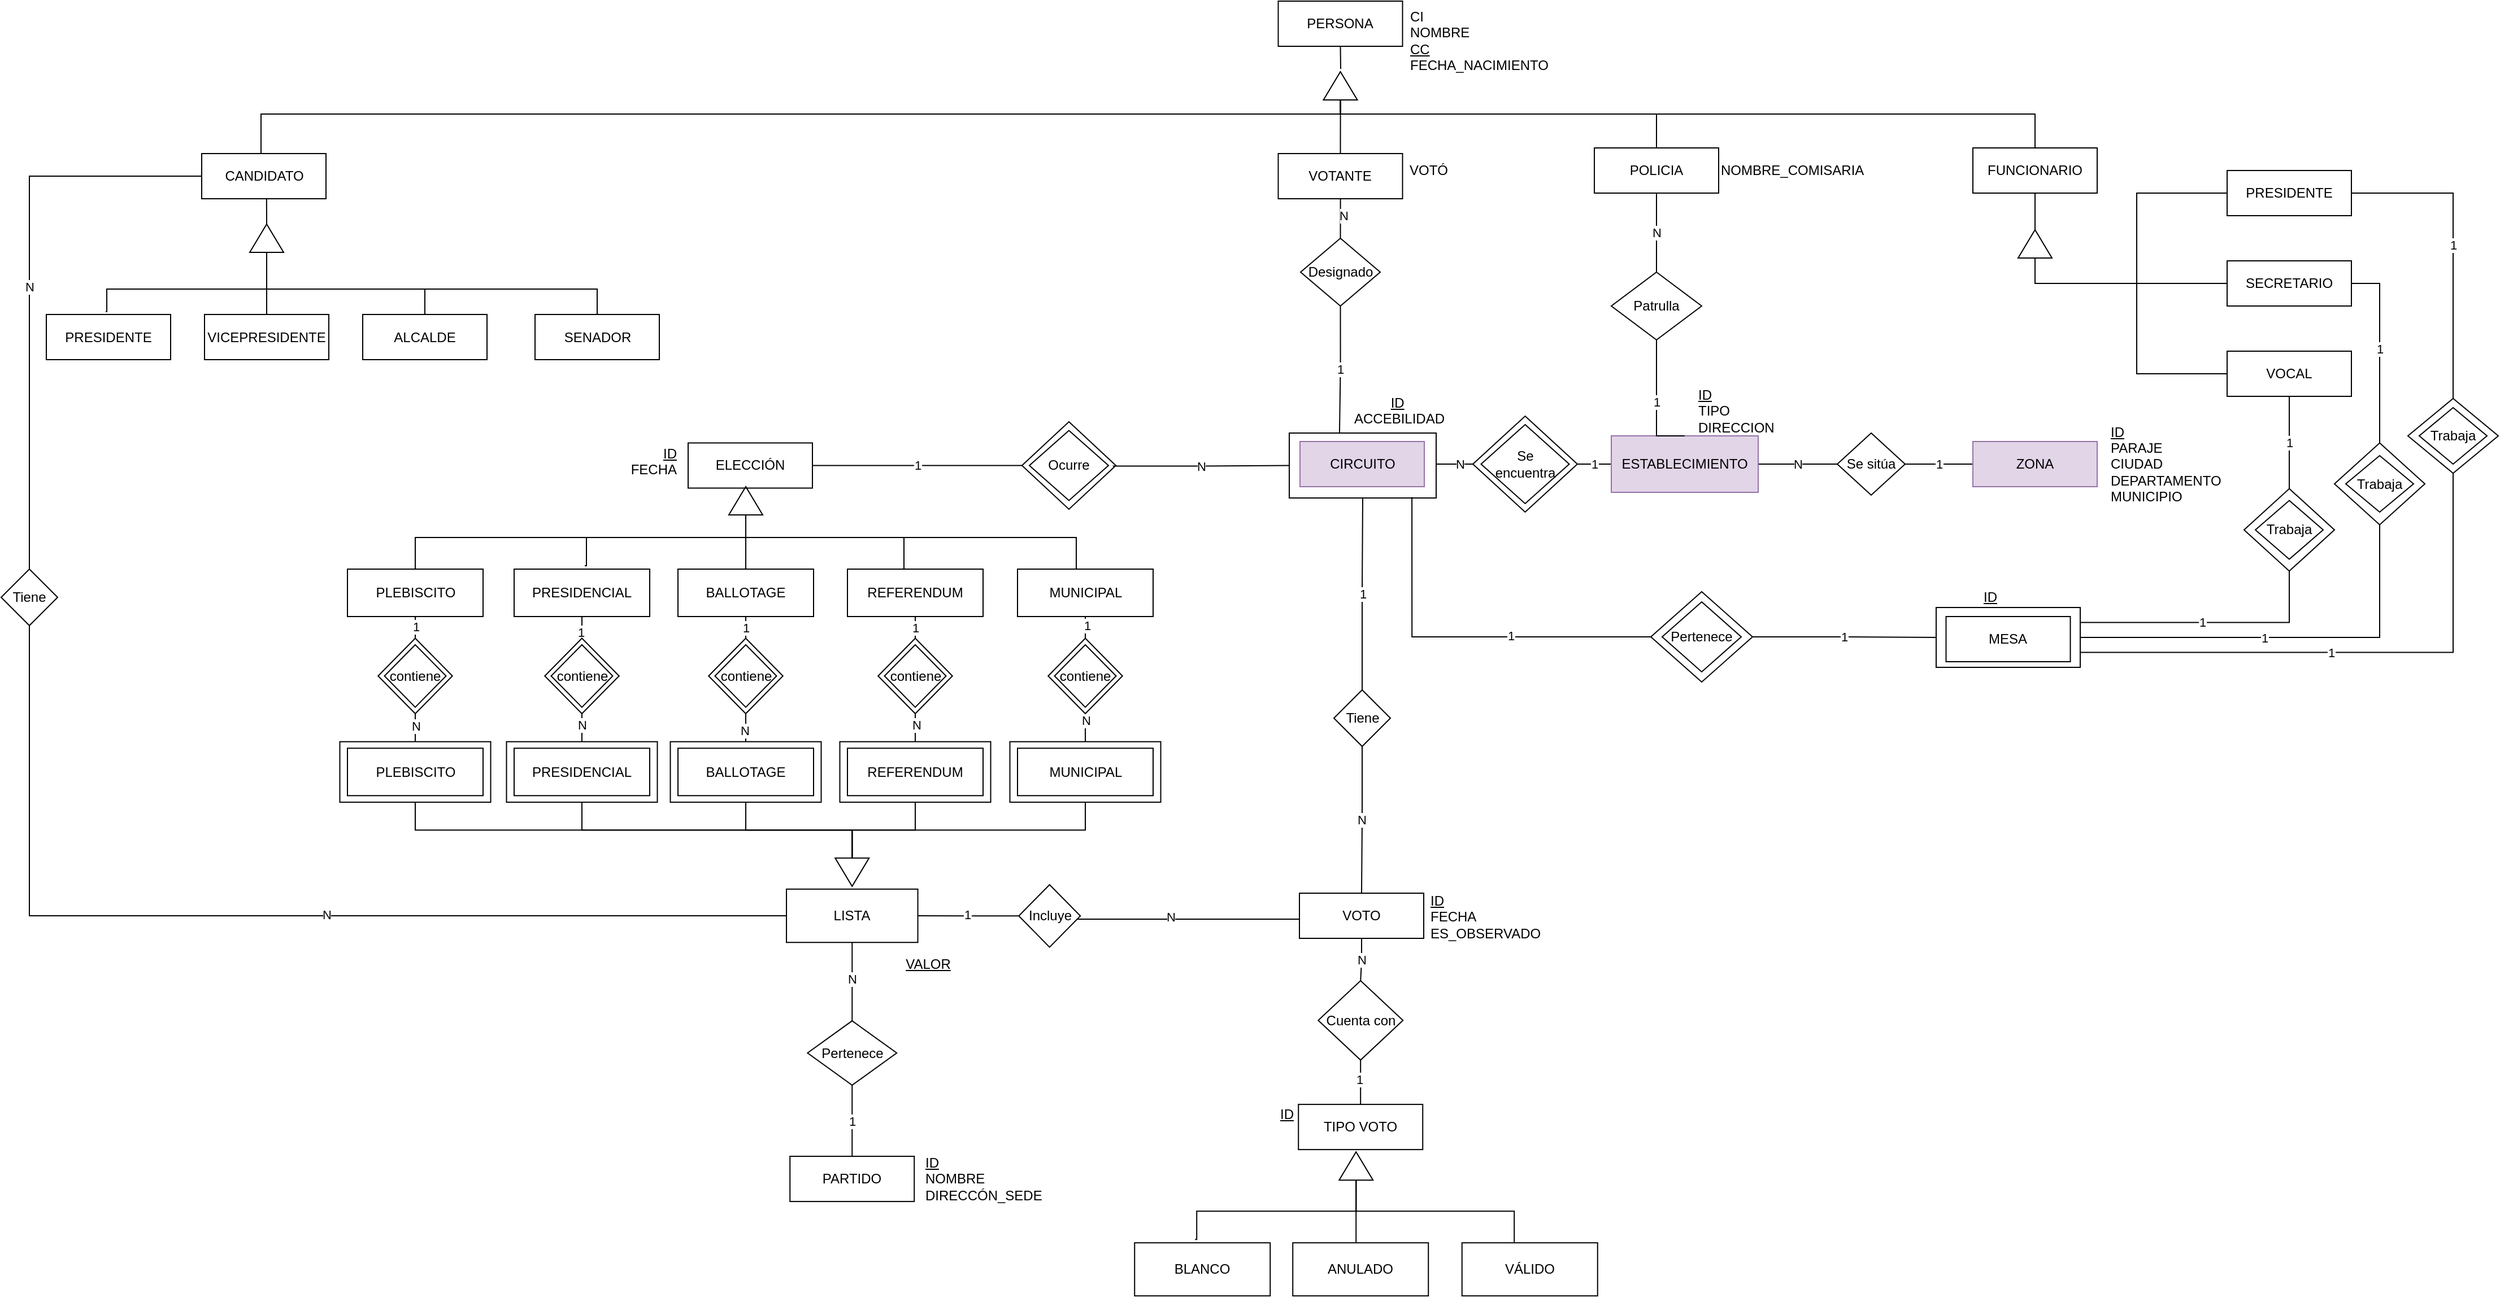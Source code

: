 <mxfile>
    <diagram id="J9E_4Nai2FjoTqts28Ti" name="Page-1">
        <mxGraphModel dx="2850" dy="2107" grid="1" gridSize="10" guides="1" tooltips="1" connect="1" arrows="1" fold="1" page="1" pageScale="1" pageWidth="827" pageHeight="1169" math="0" shadow="0">
            <root>
                <mxCell id="0"/>
                <mxCell id="1" parent="0"/>
                <mxCell id="2" value="" style="rhombus;whiteSpace=wrap;html=1;rounded=0;fillColor=none;" vertex="1" parent="1">
                    <mxGeometry x="1195" y="-418.25" width="80" height="73" as="geometry"/>
                </mxCell>
                <mxCell id="3" value="" style="rounded=0;whiteSpace=wrap;html=1;fillColor=none;" vertex="1" parent="1">
                    <mxGeometry x="922.5" y="-313" width="127.5" height="53" as="geometry"/>
                </mxCell>
                <mxCell id="4" value="" style="rhombus;whiteSpace=wrap;html=1;strokeColor=default;perimeterSpacing=0;gradientColor=none;fillColor=none;" vertex="1" parent="1">
                    <mxGeometry x="670" y="-327" width="90" height="80" as="geometry"/>
                </mxCell>
                <mxCell id="5" value="" style="rounded=0;whiteSpace=wrap;html=1;fillColor=none;" vertex="1" parent="1">
                    <mxGeometry x="350" y="-467.5" width="130" height="57.5" as="geometry"/>
                </mxCell>
                <mxCell id="6" style="edgeStyle=orthogonalEdgeStyle;rounded=0;orthogonalLoop=1;jettySize=auto;html=1;exitX=0.5;exitY=1;exitDx=0;exitDy=0;endArrow=none;startFill=0;" edge="1" parent="1" source="7">
                    <mxGeometry relative="1" as="geometry">
                        <mxPoint x="395.5" y="-790" as="targetPoint"/>
                    </mxGeometry>
                </mxCell>
                <mxCell id="7" value="PERSONA" style="rounded=0;whiteSpace=wrap;html=1;" vertex="1" parent="1">
                    <mxGeometry x="340.25" y="-850" width="110" height="40" as="geometry"/>
                </mxCell>
                <mxCell id="8" value="CANDIDATO" style="rounded=0;whiteSpace=wrap;html=1;" vertex="1" parent="1">
                    <mxGeometry x="-612.5" y="-715" width="110" height="40" as="geometry"/>
                </mxCell>
                <mxCell id="9" style="edgeStyle=orthogonalEdgeStyle;rounded=0;orthogonalLoop=1;jettySize=auto;html=1;exitX=0.5;exitY=1;exitDx=0;exitDy=0;entryX=1;entryY=0.5;entryDx=0;entryDy=0;endArrow=none;startFill=0;" edge="1" parent="1" source="10" target="24">
                    <mxGeometry relative="1" as="geometry"/>
                </mxCell>
                <mxCell id="10" value="FUNCIONARIO" style="rounded=0;whiteSpace=wrap;html=1;" vertex="1" parent="1">
                    <mxGeometry x="955" y="-720" width="110" height="40" as="geometry"/>
                </mxCell>
                <mxCell id="11" style="edgeStyle=orthogonalEdgeStyle;rounded=0;orthogonalLoop=1;jettySize=auto;html=1;entryX=0.5;entryY=0;entryDx=0;entryDy=0;endArrow=none;startFill=0;" edge="1" parent="1" source="13" target="84">
                    <mxGeometry relative="1" as="geometry">
                        <Array as="points"/>
                    </mxGeometry>
                </mxCell>
                <mxCell id="12" value="N" style="edgeLabel;html=1;align=center;verticalAlign=middle;resizable=0;points=[];" vertex="1" connectable="0" parent="11">
                    <mxGeometry x="0.111" y="2" relative="1" as="geometry">
                        <mxPoint as="offset"/>
                    </mxGeometry>
                </mxCell>
                <mxCell id="13" value="VOTANTE" style="rounded=0;whiteSpace=wrap;html=1;" vertex="1" parent="1">
                    <mxGeometry x="340.25" y="-715" width="110" height="40" as="geometry"/>
                </mxCell>
                <mxCell id="14" style="edgeStyle=orthogonalEdgeStyle;rounded=0;orthogonalLoop=1;jettySize=auto;html=1;exitX=0;exitY=0.5;exitDx=0;exitDy=0;endArrow=none;startFill=0;" edge="1" parent="1" source="17" target="8">
                    <mxGeometry relative="1" as="geometry">
                        <Array as="points">
                            <mxPoint x="395" y="-750"/>
                            <mxPoint x="-560" y="-750"/>
                        </Array>
                    </mxGeometry>
                </mxCell>
                <mxCell id="15" style="edgeStyle=orthogonalEdgeStyle;rounded=0;orthogonalLoop=1;jettySize=auto;html=1;exitX=0;exitY=0.5;exitDx=0;exitDy=0;endArrow=none;startFill=0;entryX=0.5;entryY=0;entryDx=0;entryDy=0;" edge="1" parent="1" source="17" target="13">
                    <mxGeometry relative="1" as="geometry">
                        <Array as="points">
                            <mxPoint x="465" y="-750"/>
                            <mxPoint x="405" y="-750"/>
                        </Array>
                    </mxGeometry>
                </mxCell>
                <mxCell id="16" style="edgeStyle=orthogonalEdgeStyle;rounded=0;orthogonalLoop=1;jettySize=auto;html=1;exitX=0;exitY=0.5;exitDx=0;exitDy=0;entryX=0.5;entryY=0;entryDx=0;entryDy=0;endArrow=none;startFill=0;" edge="1" parent="1" source="17" target="10">
                    <mxGeometry relative="1" as="geometry">
                        <Array as="points">
                            <mxPoint x="395" y="-750"/>
                            <mxPoint x="1010" y="-750"/>
                        </Array>
                    </mxGeometry>
                </mxCell>
                <mxCell id="17" value="" style="triangle;whiteSpace=wrap;html=1;rotation=-90;" vertex="1" parent="1">
                    <mxGeometry x="382.75" y="-790" width="25" height="30" as="geometry"/>
                </mxCell>
                <mxCell id="18" value="PRESIDENTE" style="rounded=0;whiteSpace=wrap;html=1;fillColor=none;strokeColor=#000000;" vertex="1" parent="1">
                    <mxGeometry x="1180" y="-700" width="110" height="40" as="geometry"/>
                </mxCell>
                <mxCell id="19" value="SECRETARIO" style="rounded=0;whiteSpace=wrap;html=1;fillColor=none;strokeColor=#000000;" vertex="1" parent="1">
                    <mxGeometry x="1180" y="-620" width="110" height="40" as="geometry"/>
                </mxCell>
                <mxCell id="20" value="VOCAL" style="rounded=0;whiteSpace=wrap;html=1;fillColor=none;strokeColor=#000000;" vertex="1" parent="1">
                    <mxGeometry x="1180" y="-540" width="110" height="40" as="geometry"/>
                </mxCell>
                <mxCell id="21" style="edgeStyle=orthogonalEdgeStyle;rounded=0;orthogonalLoop=1;jettySize=auto;html=1;exitX=0;exitY=0.5;exitDx=0;exitDy=0;endArrow=none;startFill=0;fillColor=#dae8fc;strokeColor=#000000;entryX=0;entryY=0.5;entryDx=0;entryDy=0;" edge="1" parent="1" source="24" target="19">
                    <mxGeometry relative="1" as="geometry"/>
                </mxCell>
                <mxCell id="22" style="edgeStyle=orthogonalEdgeStyle;rounded=0;orthogonalLoop=1;jettySize=auto;html=1;exitX=0;exitY=0.5;exitDx=0;exitDy=0;entryX=0;entryY=0.5;entryDx=0;entryDy=0;endArrow=none;startFill=0;fillColor=#dae8fc;strokeColor=#000000;" edge="1" parent="1" source="24" target="20">
                    <mxGeometry relative="1" as="geometry">
                        <Array as="points">
                            <mxPoint x="1010" y="-600"/>
                            <mxPoint x="1100" y="-600"/>
                            <mxPoint x="1100" y="-520"/>
                        </Array>
                    </mxGeometry>
                </mxCell>
                <mxCell id="23" style="edgeStyle=orthogonalEdgeStyle;rounded=0;orthogonalLoop=1;jettySize=auto;html=1;exitX=0;exitY=0.5;exitDx=0;exitDy=0;entryX=0;entryY=0.5;entryDx=0;entryDy=0;endArrow=none;startFill=0;fillColor=#dae8fc;strokeColor=#000000;" edge="1" parent="1" source="24" target="18">
                    <mxGeometry relative="1" as="geometry">
                        <Array as="points">
                            <mxPoint x="1010" y="-600"/>
                            <mxPoint x="1100" y="-600"/>
                            <mxPoint x="1100" y="-680"/>
                        </Array>
                    </mxGeometry>
                </mxCell>
                <mxCell id="24" value="" style="triangle;whiteSpace=wrap;html=1;rotation=-90;fillColor=none;strokeColor=#000000;" vertex="1" parent="1">
                    <mxGeometry x="997.5" y="-650" width="25" height="30" as="geometry"/>
                </mxCell>
                <mxCell id="25" value="CIRCUITO" style="rounded=0;whiteSpace=wrap;html=1;perimeterSpacing=0;fillStyle=auto;strokeColor=#9673a6;fillColor=#e1d5e7;" vertex="1" parent="1">
                    <mxGeometry x="359.5" y="-460" width="110" height="40" as="geometry"/>
                </mxCell>
                <mxCell id="26" style="edgeStyle=orthogonalEdgeStyle;rounded=0;orthogonalLoop=1;jettySize=auto;html=1;exitX=1;exitY=0.25;exitDx=0;exitDy=0;endArrow=none;startFill=0;entryX=0.5;entryY=1;entryDx=0;entryDy=0;" edge="1" parent="1" source="3" target="2">
                    <mxGeometry relative="1" as="geometry">
                        <mxPoint x="1235" y="-340" as="targetPoint"/>
                    </mxGeometry>
                </mxCell>
                <mxCell id="27" value="1" style="edgeLabel;html=1;align=center;verticalAlign=middle;resizable=0;points=[];" connectable="0" vertex="1" parent="26">
                    <mxGeometry x="-0.069" y="1" relative="1" as="geometry">
                        <mxPoint as="offset"/>
                    </mxGeometry>
                </mxCell>
                <mxCell id="28" value="MESA" style="rounded=0;whiteSpace=wrap;html=1;" vertex="1" parent="1">
                    <mxGeometry x="931.25" y="-305" width="110" height="40" as="geometry"/>
                </mxCell>
                <mxCell id="29" value="1" style="edgeStyle=orthogonalEdgeStyle;rounded=0;orthogonalLoop=1;jettySize=auto;html=1;endArrow=none;startFill=0;entryX=0;entryY=0.5;entryDx=0;entryDy=0;exitX=1;exitY=0.5;exitDx=0;exitDy=0;" edge="1" parent="1" source="4" target="3">
                    <mxGeometry x="0.003" relative="1" as="geometry">
                        <mxPoint as="offset"/>
                        <mxPoint x="780" y="-290" as="sourcePoint"/>
                        <mxPoint x="920" y="-287" as="targetPoint"/>
                    </mxGeometry>
                </mxCell>
                <mxCell id="30" value="" style="edgeStyle=orthogonalEdgeStyle;rounded=0;orthogonalLoop=1;jettySize=auto;html=1;endArrow=none;startFill=0;entryX=0.835;entryY=0.986;entryDx=0;entryDy=0;entryPerimeter=0;exitX=0;exitY=0.5;exitDx=0;exitDy=0;" edge="1" parent="1" source="4" target="5">
                    <mxGeometry relative="1" as="geometry">
                        <mxPoint x="431" y="-370" as="targetPoint"/>
                        <mxPoint x="650" y="-290" as="sourcePoint"/>
                    </mxGeometry>
                </mxCell>
                <mxCell id="31" value="1" style="edgeLabel;html=1;align=center;verticalAlign=middle;resizable=0;points=[];" connectable="0" vertex="1" parent="30">
                    <mxGeometry x="-0.256" y="-1" relative="1" as="geometry">
                        <mxPoint as="offset"/>
                    </mxGeometry>
                </mxCell>
                <mxCell id="32" value="Pertenece" style="rhombus;whiteSpace=wrap;html=1;strokeColor=default;perimeterSpacing=0;gradientColor=none;fillColor=default;" vertex="1" parent="1">
                    <mxGeometry x="680" y="-318" width="70" height="62" as="geometry"/>
                </mxCell>
                <mxCell id="33" value="N" style="edgeStyle=orthogonalEdgeStyle;rounded=0;orthogonalLoop=1;jettySize=auto;html=1;entryX=0.5;entryY=0;entryDx=0;entryDy=0;endArrow=none;startFill=0;" edge="1" parent="1" source="34" target="90">
                    <mxGeometry relative="1" as="geometry"/>
                </mxCell>
                <mxCell id="34" value="VOTO" style="rounded=0;whiteSpace=wrap;html=1;" vertex="1" parent="1">
                    <mxGeometry x="359" y="-60.0" width="110" height="40" as="geometry"/>
                </mxCell>
                <mxCell id="35" value="N" style="edgeStyle=orthogonalEdgeStyle;rounded=0;orthogonalLoop=1;jettySize=auto;html=1;endArrow=none;startFill=0;" edge="1" parent="1" source="37" target="34">
                    <mxGeometry relative="1" as="geometry"/>
                </mxCell>
                <mxCell id="36" value="1" style="edgeStyle=orthogonalEdgeStyle;rounded=0;orthogonalLoop=1;jettySize=auto;html=1;endArrow=none;startFill=0;exitX=0.5;exitY=0;exitDx=0;exitDy=0;entryX=0.5;entryY=1;entryDx=0;entryDy=0;" edge="1" parent="1" source="37" target="5">
                    <mxGeometry relative="1" as="geometry">
                        <mxPoint x="395.25" y="-407.75" as="targetPoint"/>
                    </mxGeometry>
                </mxCell>
                <mxCell id="37" value="Tiene" style="rhombus;whiteSpace=wrap;html=1;" vertex="1" parent="1">
                    <mxGeometry x="389.5" y="-240" width="50" height="50" as="geometry"/>
                </mxCell>
                <mxCell id="38" value="1" style="edgeStyle=orthogonalEdgeStyle;rounded=0;orthogonalLoop=1;jettySize=auto;html=1;entryX=1;entryY=0.5;entryDx=0;entryDy=0;endArrow=none;startFill=0;" edge="1" parent="1" source="40" target="101">
                    <mxGeometry relative="1" as="geometry">
                        <mxPoint x="670" y="-445" as="targetPoint"/>
                    </mxGeometry>
                </mxCell>
                <mxCell id="39" value="N" style="edgeStyle=orthogonalEdgeStyle;rounded=0;orthogonalLoop=1;jettySize=auto;html=1;endArrow=none;startFill=0;" edge="1" parent="1" source="40" target="53">
                    <mxGeometry relative="1" as="geometry"/>
                </mxCell>
                <mxCell id="40" value="ESTABLECIMIENTO" style="rounded=0;whiteSpace=wrap;html=1;fillColor=#e1d5e7;strokeColor=#9673a6;" vertex="1" parent="1">
                    <mxGeometry x="635" y="-465" width="130" height="50" as="geometry"/>
                </mxCell>
                <mxCell id="41" value="ALCALDE" style="rounded=0;whiteSpace=wrap;html=1;fillColor=none;strokeColor=#000000;" vertex="1" parent="1">
                    <mxGeometry x="-470" y="-572.5" width="110" height="40" as="geometry"/>
                </mxCell>
                <mxCell id="42" value="VICEPRESIDENTE" style="rounded=0;whiteSpace=wrap;html=1;fillColor=none;strokeColor=#000000;" vertex="1" parent="1">
                    <mxGeometry x="-610" y="-572.5" width="110" height="40" as="geometry"/>
                </mxCell>
                <mxCell id="43" value="PRESIDENTE" style="rounded=0;whiteSpace=wrap;html=1;fillColor=none;strokeColor=#000000;" vertex="1" parent="1">
                    <mxGeometry x="-750" y="-572.5" width="110" height="40" as="geometry"/>
                </mxCell>
                <mxCell id="44" style="edgeStyle=orthogonalEdgeStyle;rounded=0;orthogonalLoop=1;jettySize=auto;html=1;exitX=0;exitY=0.5;exitDx=0;exitDy=0;endArrow=none;startFill=0;fillColor=#dae8fc;strokeColor=#000000;" edge="1" parent="1" source="49" target="42">
                    <mxGeometry relative="1" as="geometry"/>
                </mxCell>
                <mxCell id="45" style="edgeStyle=orthogonalEdgeStyle;rounded=0;orthogonalLoop=1;jettySize=auto;html=1;exitX=1;exitY=0.5;exitDx=0;exitDy=0;entryX=0.522;entryY=1.01;entryDx=0;entryDy=0;endArrow=none;startFill=0;entryPerimeter=0;" edge="1" parent="1" source="49" target="8">
                    <mxGeometry relative="1" as="geometry">
                        <Array as="points">
                            <mxPoint x="-555.5" y="-652"/>
                        </Array>
                    </mxGeometry>
                </mxCell>
                <mxCell id="46" style="edgeStyle=orthogonalEdgeStyle;rounded=0;orthogonalLoop=1;jettySize=auto;html=1;exitX=0;exitY=0.5;exitDx=0;exitDy=0;entryX=0.5;entryY=0;entryDx=0;entryDy=0;endArrow=none;startFill=0;fillColor=#dae8fc;strokeColor=#000000;" edge="1" parent="1" source="49" target="59">
                    <mxGeometry relative="1" as="geometry">
                        <Array as="points">
                            <mxPoint x="-554.5" y="-595"/>
                            <mxPoint x="-262.5" y="-595"/>
                        </Array>
                    </mxGeometry>
                </mxCell>
                <mxCell id="47" style="edgeStyle=orthogonalEdgeStyle;rounded=0;orthogonalLoop=1;jettySize=auto;html=1;exitX=0;exitY=0.5;exitDx=0;exitDy=0;endArrow=none;startFill=0;fillColor=#dae8fc;strokeColor=#000000;" edge="1" parent="1" source="49">
                    <mxGeometry relative="1" as="geometry">
                        <mxPoint x="-697.5" y="-575" as="targetPoint"/>
                        <Array as="points">
                            <mxPoint x="-554.5" y="-595"/>
                            <mxPoint x="-696.5" y="-595"/>
                            <mxPoint x="-696.5" y="-575"/>
                        </Array>
                    </mxGeometry>
                </mxCell>
                <mxCell id="48" style="edgeStyle=orthogonalEdgeStyle;rounded=0;orthogonalLoop=1;jettySize=auto;html=1;exitX=0;exitY=0.5;exitDx=0;exitDy=0;entryX=0.5;entryY=0;entryDx=0;entryDy=0;endArrow=none;startFill=0;fillColor=#dae8fc;strokeColor=#000000;" edge="1" parent="1" source="49" target="41">
                    <mxGeometry relative="1" as="geometry">
                        <Array as="points">
                            <mxPoint x="-554.5" y="-595"/>
                            <mxPoint x="-414.5" y="-595"/>
                        </Array>
                    </mxGeometry>
                </mxCell>
                <mxCell id="49" value="" style="triangle;whiteSpace=wrap;html=1;rotation=-90;fillColor=none;strokeColor=#000000;" vertex="1" parent="1">
                    <mxGeometry x="-567.5" y="-655" width="25" height="30" as="geometry"/>
                </mxCell>
                <mxCell id="50" value="" style="edgeStyle=orthogonalEdgeStyle;rounded=0;orthogonalLoop=1;jettySize=auto;html=1;endArrow=none;startFill=0;entryX=1;entryY=0.5;entryDx=0;entryDy=0;exitX=0;exitY=0.5;exitDx=0;exitDy=0;" edge="1" parent="1" source="101" target="5">
                    <mxGeometry relative="1" as="geometry">
                        <Array as="points">
                            <mxPoint x="480" y="-440"/>
                        </Array>
                    </mxGeometry>
                </mxCell>
                <mxCell id="51" value="N" style="edgeLabel;html=1;align=center;verticalAlign=middle;resizable=0;points=[];" connectable="0" vertex="1" parent="50">
                    <mxGeometry x="-0.309" relative="1" as="geometry">
                        <mxPoint as="offset"/>
                    </mxGeometry>
                </mxCell>
                <mxCell id="52" value="1" style="edgeStyle=orthogonalEdgeStyle;rounded=0;orthogonalLoop=1;jettySize=auto;html=1;endArrow=none;startFill=0;" edge="1" parent="1" source="53" target="66">
                    <mxGeometry relative="1" as="geometry">
                        <mxPoint x="992.5" y="-340" as="targetPoint"/>
                    </mxGeometry>
                </mxCell>
                <mxCell id="53" value="Se sitúa" style="rhombus;whiteSpace=wrap;html=1;rounded=0;" vertex="1" parent="1">
                    <mxGeometry x="835" y="-467.5" width="60" height="55" as="geometry"/>
                </mxCell>
                <mxCell id="54" style="edgeStyle=orthogonalEdgeStyle;rounded=0;orthogonalLoop=1;jettySize=auto;html=1;exitX=0.5;exitY=0;exitDx=0;exitDy=0;endArrow=none;startFill=0;entryX=0;entryY=0.5;entryDx=0;entryDy=0;" edge="1" parent="1" source="56" target="17">
                    <mxGeometry relative="1" as="geometry">
                        <mxPoint x="598" y="-750" as="targetPoint"/>
                        <Array as="points">
                            <mxPoint x="675" y="-750"/>
                            <mxPoint x="395" y="-750"/>
                        </Array>
                    </mxGeometry>
                </mxCell>
                <mxCell id="55" value="N" style="edgeStyle=orthogonalEdgeStyle;rounded=0;orthogonalLoop=1;jettySize=auto;html=1;exitX=0.5;exitY=1;exitDx=0;exitDy=0;entryX=0.5;entryY=0;entryDx=0;entryDy=0;endArrow=none;startFill=0;" edge="1" parent="1" source="56" target="76">
                    <mxGeometry relative="1" as="geometry">
                        <Array as="points">
                            <mxPoint x="675" y="-680"/>
                        </Array>
                    </mxGeometry>
                </mxCell>
                <mxCell id="56" value="POLICIA" style="rounded=0;whiteSpace=wrap;html=1;" vertex="1" parent="1">
                    <mxGeometry x="620" y="-720" width="110" height="40" as="geometry"/>
                </mxCell>
                <mxCell id="57" value="1" style="edgeStyle=orthogonalEdgeStyle;rounded=0;orthogonalLoop=1;jettySize=auto;html=1;exitX=0.5;exitY=1;exitDx=0;exitDy=0;endArrow=none;startFill=0;" edge="1" parent="1" source="166" target="63">
                    <mxGeometry relative="1" as="geometry"/>
                </mxCell>
                <mxCell id="58" value="1" style="edgeStyle=orthogonalEdgeStyle;rounded=0;orthogonalLoop=1;jettySize=auto;html=1;exitX=0.5;exitY=1;exitDx=0;exitDy=0;entryX=0.5;entryY=0;entryDx=0;entryDy=0;endArrow=none;startFill=0;" edge="1" parent="1" source="76" target="40">
                    <mxGeometry relative="1" as="geometry">
                        <mxPoint x="598" y="-567.5" as="sourcePoint"/>
                        <Array as="points">
                            <mxPoint x="675" y="-530"/>
                            <mxPoint x="675" y="-530"/>
                        </Array>
                    </mxGeometry>
                </mxCell>
                <mxCell id="59" value="SENADOR" style="rounded=0;whiteSpace=wrap;html=1;fillColor=none;strokeColor=#000000;" vertex="1" parent="1">
                    <mxGeometry x="-317.5" y="-572.5" width="110" height="40" as="geometry"/>
                </mxCell>
                <mxCell id="60" value="N" style="edgeStyle=orthogonalEdgeStyle;rounded=0;orthogonalLoop=1;jettySize=auto;html=1;endArrow=none;startFill=0;" edge="1" parent="1" source="8" target="69">
                    <mxGeometry relative="1" as="geometry">
                        <mxPoint x="-120" y="-395.0" as="targetPoint"/>
                        <mxPoint x="-435" y="-705" as="sourcePoint"/>
                        <Array as="points">
                            <mxPoint x="-765" y="-695"/>
                        </Array>
                    </mxGeometry>
                </mxCell>
                <mxCell id="61" value="Se&lt;div&gt;encuentra&lt;/div&gt;" style="rhombus;whiteSpace=wrap;html=1;" vertex="1" parent="1">
                    <mxGeometry x="519.75" y="-475" width="78" height="70" as="geometry"/>
                </mxCell>
                <mxCell id="62" value="CI&lt;br&gt;&lt;div&gt;NOMBRE&lt;/div&gt;&lt;div&gt;&lt;u&gt;CC&lt;/u&gt;&lt;/div&gt;&lt;div&gt;FECHA_NACIMIENTO&lt;/div&gt;" style="text;html=1;align=left;verticalAlign=middle;resizable=0;points=[];autosize=1;strokeColor=none;fillColor=none;" vertex="1" parent="1">
                    <mxGeometry x="455" y="-850" width="150" height="70" as="geometry"/>
                </mxCell>
                <mxCell id="63" value="PARTIDO" style="rounded=0;whiteSpace=wrap;html=1;" vertex="1" parent="1">
                    <mxGeometry x="-91.88" y="173.04" width="110" height="40" as="geometry"/>
                </mxCell>
                <mxCell id="64" style="edgeStyle=orthogonalEdgeStyle;rounded=0;orthogonalLoop=1;jettySize=auto;html=1;entryX=0.5;entryY=0;entryDx=0;entryDy=0;endArrow=none;startFill=0;" edge="1" parent="1" source="102" target="166">
                    <mxGeometry relative="1" as="geometry"/>
                </mxCell>
                <mxCell id="65" value="N" style="edgeLabel;html=1;align=center;verticalAlign=middle;resizable=0;points=[];" connectable="0" vertex="1" parent="64">
                    <mxGeometry x="-0.252" y="1" relative="1" as="geometry">
                        <mxPoint x="-1" y="6" as="offset"/>
                    </mxGeometry>
                </mxCell>
                <mxCell id="66" value="ZONA" style="rounded=0;whiteSpace=wrap;html=1;fillColor=#e1d5e7;strokeColor=#9673a6;" vertex="1" parent="1">
                    <mxGeometry x="955" y="-460" width="110" height="40" as="geometry"/>
                </mxCell>
                <mxCell id="67" style="edgeStyle=orthogonalEdgeStyle;rounded=0;orthogonalLoop=1;jettySize=auto;html=1;exitX=0.5;exitY=1;exitDx=0;exitDy=0;entryX=0;entryY=0.5;entryDx=0;entryDy=0;endArrow=none;startFill=0;" edge="1" parent="1" source="69" target="102">
                    <mxGeometry relative="1" as="geometry"/>
                </mxCell>
                <mxCell id="68" value="N" style="edgeLabel;html=1;align=center;verticalAlign=middle;resizable=0;points=[];" vertex="1" connectable="0" parent="67">
                    <mxGeometry x="0.122" y="1" relative="1" as="geometry">
                        <mxPoint as="offset"/>
                    </mxGeometry>
                </mxCell>
                <mxCell id="69" value="Tiene" style="rhombus;whiteSpace=wrap;html=1;" vertex="1" parent="1">
                    <mxGeometry x="-790" y="-347" width="50" height="50" as="geometry"/>
                </mxCell>
                <mxCell id="70" value="&lt;u&gt;ID&lt;/u&gt;&amp;nbsp;&lt;div&gt;ACCEBILIDAD&lt;/div&gt;&lt;div&gt;&lt;br&gt;&lt;/div&gt;" style="text;html=1;align=center;verticalAlign=middle;resizable=0;points=[];autosize=1;strokeColor=none;fillColor=none;" vertex="1" parent="1">
                    <mxGeometry x="396.62" y="-510" width="100" height="60" as="geometry"/>
                </mxCell>
                <mxCell id="71" value="NOMBRE_COMISARIA" style="text;html=1;align=left;verticalAlign=middle;resizable=0;points=[];autosize=1;strokeColor=none;fillColor=none;" vertex="1" parent="1">
                    <mxGeometry x="730" y="-715" width="150" height="30" as="geometry"/>
                </mxCell>
                <mxCell id="72" value="&lt;u&gt;ID&lt;/u&gt;&lt;div&gt;TIPO&lt;/div&gt;&lt;div&gt;DIRECCION&lt;/div&gt;&lt;div&gt;&lt;br&gt;&lt;/div&gt;" style="text;html=1;align=left;verticalAlign=middle;resizable=0;points=[];autosize=1;strokeColor=none;fillColor=none;" vertex="1" parent="1">
                    <mxGeometry x="710" y="-515" width="90" height="70" as="geometry"/>
                </mxCell>
                <mxCell id="73" value="&lt;u&gt;ID&lt;/u&gt;&lt;div&gt;&lt;div&gt;FECHA&lt;/div&gt;&lt;/div&gt;&lt;div&gt;ES_OBSERVADO&lt;/div&gt;&lt;div&gt;&lt;br&gt;&lt;/div&gt;" style="text;html=1;align=left;verticalAlign=middle;resizable=0;points=[];autosize=1;strokeColor=none;fillColor=none;" vertex="1" parent="1">
                    <mxGeometry x="473.12" y="-67.5" width="120" height="70" as="geometry"/>
                </mxCell>
                <mxCell id="74" value="1" style="edgeStyle=orthogonalEdgeStyle;rounded=0;orthogonalLoop=1;jettySize=auto;html=1;entryX=0.5;entryY=1;entryDx=0;entryDy=0;endArrow=none;startFill=0;exitX=0.5;exitY=0;exitDx=0;exitDy=0;" edge="1" parent="1" source="2" target="20">
                    <mxGeometry relative="1" as="geometry">
                        <mxPoint x="1235" y="-430" as="sourcePoint"/>
                    </mxGeometry>
                </mxCell>
                <mxCell id="75" value="Trabaja" style="rhombus;whiteSpace=wrap;html=1;rounded=0;" vertex="1" parent="1">
                    <mxGeometry x="1205" y="-407.75" width="60" height="52" as="geometry"/>
                </mxCell>
                <mxCell id="76" value="Patrulla" style="rhombus;whiteSpace=wrap;html=1;" vertex="1" parent="1">
                    <mxGeometry x="635" y="-610" width="80" height="60" as="geometry"/>
                </mxCell>
                <mxCell id="77" style="edgeStyle=orthogonalEdgeStyle;rounded=0;orthogonalLoop=1;jettySize=auto;html=1;endArrow=none;startFill=0;" edge="1" parent="1" source="81" target="34">
                    <mxGeometry relative="1" as="geometry">
                        <mxPoint x="114.62" y="-7.25" as="targetPoint"/>
                        <Array as="points">
                            <mxPoint x="300.62" y="-36.96"/>
                            <mxPoint x="300.62" y="-36.96"/>
                        </Array>
                    </mxGeometry>
                </mxCell>
                <mxCell id="78" value="N" style="edgeLabel;html=1;align=center;verticalAlign=middle;resizable=0;points=[];" vertex="1" connectable="0" parent="77">
                    <mxGeometry x="-0.162" y="2" relative="1" as="geometry">
                        <mxPoint as="offset"/>
                    </mxGeometry>
                </mxCell>
                <mxCell id="79" style="edgeStyle=orthogonalEdgeStyle;rounded=0;orthogonalLoop=1;jettySize=auto;html=1;exitX=0;exitY=0.5;exitDx=0;exitDy=0;entryX=1;entryY=0.5;entryDx=0;entryDy=0;endArrow=none;startFill=0;" edge="1" parent="1" source="81" target="102">
                    <mxGeometry relative="1" as="geometry"/>
                </mxCell>
                <mxCell id="80" value="1" style="edgeLabel;html=1;align=center;verticalAlign=middle;resizable=0;points=[];" vertex="1" connectable="0" parent="79">
                    <mxGeometry x="0.03" y="-1" relative="1" as="geometry">
                        <mxPoint as="offset"/>
                    </mxGeometry>
                </mxCell>
                <mxCell id="81" value="Incluye" style="rhombus;whiteSpace=wrap;html=1;" vertex="1" parent="1">
                    <mxGeometry x="110.62" y="-67.5" width="54.5" height="55.29" as="geometry"/>
                </mxCell>
                <mxCell id="82" value="1" style="edgeStyle=orthogonalEdgeStyle;rounded=0;orthogonalLoop=1;jettySize=auto;html=1;exitX=0.5;exitY=1;exitDx=0;exitDy=0;entryX=0.342;entryY=-0.002;entryDx=0;entryDy=0;endArrow=none;startFill=0;entryPerimeter=0;" edge="1" parent="1" source="84" target="5">
                    <mxGeometry relative="1" as="geometry">
                        <mxPoint x="394.97" y="-518.05" as="targetPoint"/>
                    </mxGeometry>
                </mxCell>
                <mxCell id="83" value="&lt;u&gt;ID&lt;/u&gt;&lt;div&gt;NOMBRE&lt;/div&gt;&lt;div&gt;DIRECCÓN_SEDE&lt;/div&gt;" style="text;html=1;align=left;verticalAlign=middle;resizable=0;points=[];autosize=1;strokeColor=none;fillColor=none;" vertex="1" parent="1">
                    <mxGeometry x="26.25" y="163.04" width="130" height="60" as="geometry"/>
                </mxCell>
                <mxCell id="84" value="Designado" style="rhombus;whiteSpace=wrap;html=1;" vertex="1" parent="1">
                    <mxGeometry x="360" y="-640" width="70.5" height="60" as="geometry"/>
                </mxCell>
                <mxCell id="85" value="&lt;div&gt;&lt;span&gt;&lt;u&gt;ID&lt;/u&gt;&lt;/span&gt;&lt;/div&gt;&lt;span&gt;PARAJE&lt;/span&gt;&lt;div&gt;&lt;span&gt;CIUDAD&lt;/span&gt;&lt;/div&gt;&lt;div&gt;&lt;span&gt;DEPARTAMENTO&amp;nbsp;&lt;/span&gt;&lt;/div&gt;&lt;div&gt;&lt;span&gt;MUNICIPIO&lt;/span&gt;&lt;/div&gt;" style="text;html=1;align=left;verticalAlign=middle;resizable=0;points=[];autosize=1;strokeColor=none;fillColor=none;fontStyle=0" vertex="1" parent="1">
                    <mxGeometry x="1075" y="-485" width="120" height="90" as="geometry"/>
                </mxCell>
                <mxCell id="86" value="ID" style="text;html=1;align=center;verticalAlign=middle;resizable=0;points=[];autosize=1;strokeColor=none;fillColor=none;fontStyle=4" vertex="1" parent="1">
                    <mxGeometry x="950" y="-337" width="40" height="30" as="geometry"/>
                </mxCell>
                <mxCell id="87" value="TIPO VOTO" style="rounded=0;whiteSpace=wrap;html=1;" vertex="1" parent="1">
                    <mxGeometry x="358.12" y="127.06" width="110" height="40" as="geometry"/>
                </mxCell>
                <mxCell id="88" value="" style="edgeStyle=orthogonalEdgeStyle;rounded=0;orthogonalLoop=1;jettySize=auto;html=1;endArrow=none;startFill=0;" edge="1" parent="1" source="90" target="87">
                    <mxGeometry relative="1" as="geometry">
                        <mxPoint x="633.12" y="62.94" as="targetPoint"/>
                    </mxGeometry>
                </mxCell>
                <mxCell id="89" value="1" style="edgeLabel;html=1;align=center;verticalAlign=middle;resizable=0;points=[];" vertex="1" connectable="0" parent="88">
                    <mxGeometry x="-0.189" y="-1" relative="1" as="geometry">
                        <mxPoint as="offset"/>
                    </mxGeometry>
                </mxCell>
                <mxCell id="90" value="Cuenta con" style="rhombus;whiteSpace=wrap;html=1;rounded=0;" vertex="1" parent="1">
                    <mxGeometry x="375.62" y="17.5" width="75" height="70.29" as="geometry"/>
                </mxCell>
                <mxCell id="91" value="&lt;u&gt;ID&lt;/u&gt;" style="text;html=1;align=left;verticalAlign=middle;resizable=0;points=[];autosize=1;strokeColor=none;fillColor=none;" vertex="1" parent="1">
                    <mxGeometry x="340.25" y="120.54" width="40" height="30" as="geometry"/>
                </mxCell>
                <mxCell id="92" value="&lt;u&gt;VALOR&lt;/u&gt;" style="text;html=1;align=center;verticalAlign=middle;resizable=0;points=[];autosize=1;strokeColor=none;fillColor=none;" vertex="1" parent="1">
                    <mxGeometry y="-12.5" width="60" height="30" as="geometry"/>
                </mxCell>
                <mxCell id="93" value="Trabaja" style="rhombus;whiteSpace=wrap;html=1;rounded=0;" vertex="1" parent="1">
                    <mxGeometry x="1285" y="-447.5" width="60" height="50" as="geometry"/>
                </mxCell>
                <mxCell id="94" value="Trabaja" style="rhombus;whiteSpace=wrap;html=1;rounded=0;" vertex="1" parent="1">
                    <mxGeometry x="1350" y="-490" width="60" height="50" as="geometry"/>
                </mxCell>
                <mxCell id="95" style="edgeStyle=orthogonalEdgeStyle;rounded=0;orthogonalLoop=1;jettySize=auto;html=1;exitX=1;exitY=0.5;exitDx=0;exitDy=0;endArrow=none;startFill=0;entryX=0.5;entryY=1;entryDx=0;entryDy=0;" edge="1" parent="1" source="3" target="163">
                    <mxGeometry relative="1" as="geometry">
                        <mxPoint x="1190" y="-270" as="sourcePoint"/>
                        <mxPoint x="1330" y="-380" as="targetPoint"/>
                    </mxGeometry>
                </mxCell>
                <mxCell id="96" value="1" style="edgeLabel;html=1;align=center;verticalAlign=middle;resizable=0;points=[];" connectable="0" vertex="1" parent="95">
                    <mxGeometry x="-0.109" relative="1" as="geometry">
                        <mxPoint as="offset"/>
                    </mxGeometry>
                </mxCell>
                <mxCell id="97" style="edgeStyle=orthogonalEdgeStyle;rounded=0;orthogonalLoop=1;jettySize=auto;html=1;endArrow=none;startFill=0;exitX=1;exitY=0.75;exitDx=0;exitDy=0;entryX=0.5;entryY=1;entryDx=0;entryDy=0;" edge="1" parent="1" source="3" target="164">
                    <mxGeometry relative="1" as="geometry">
                        <mxPoint x="900" y="-300" as="sourcePoint"/>
                        <mxPoint x="1380" y="-420" as="targetPoint"/>
                    </mxGeometry>
                </mxCell>
                <mxCell id="98" value="1" style="edgeLabel;html=1;align=center;verticalAlign=middle;resizable=0;points=[];" connectable="0" vertex="1" parent="97">
                    <mxGeometry x="-0.091" relative="1" as="geometry">
                        <mxPoint as="offset"/>
                    </mxGeometry>
                </mxCell>
                <mxCell id="99" value="1" style="edgeStyle=orthogonalEdgeStyle;rounded=0;orthogonalLoop=1;jettySize=auto;html=1;entryX=1;entryY=0.5;entryDx=0;entryDy=0;endArrow=none;startFill=0;exitX=0.5;exitY=0;exitDx=0;exitDy=0;" edge="1" parent="1" source="164" target="18">
                    <mxGeometry relative="1" as="geometry">
                        <mxPoint x="1380" y="-510" as="sourcePoint"/>
                        <mxPoint x="1240" y="-440" as="targetPoint"/>
                    </mxGeometry>
                </mxCell>
                <mxCell id="100" value="1" style="edgeStyle=orthogonalEdgeStyle;rounded=0;orthogonalLoop=1;jettySize=auto;html=1;entryX=1;entryY=0.5;entryDx=0;entryDy=0;endArrow=none;startFill=0;exitX=0.5;exitY=0;exitDx=0;exitDy=0;" edge="1" parent="1" source="163" target="19">
                    <mxGeometry relative="1" as="geometry">
                        <mxPoint x="1330" y="-460" as="sourcePoint"/>
                        <mxPoint x="1380" y="-600" as="targetPoint"/>
                    </mxGeometry>
                </mxCell>
                <mxCell id="101" value="" style="rhombus;whiteSpace=wrap;html=1;fillColor=none;" vertex="1" parent="1">
                    <mxGeometry x="512.5" y="-482.5" width="92.5" height="85" as="geometry"/>
                </mxCell>
                <mxCell id="102" value="LISTA" style="rounded=0;whiteSpace=wrap;html=1;fillColor=default;" vertex="1" parent="1">
                    <mxGeometry x="-94.99" y="-63.6" width="116.26" height="47.21" as="geometry"/>
                </mxCell>
                <mxCell id="103" value="VOTÓ" style="text;html=1;align=center;verticalAlign=middle;resizable=0;points=[];autosize=1;strokeColor=none;fillColor=none;" vertex="1" parent="1">
                    <mxGeometry x="442.87" y="-715" width="60" height="30" as="geometry"/>
                </mxCell>
                <mxCell id="104" value="ELECCIÓN" style="rounded=0;whiteSpace=wrap;html=1;" vertex="1" parent="1">
                    <mxGeometry x="-182" y="-458.75" width="110" height="40" as="geometry"/>
                </mxCell>
                <mxCell id="105" value="&lt;u&gt;ID&lt;/u&gt;&lt;div&gt;FECHA&lt;/div&gt;&lt;div&gt;&lt;br&gt;&lt;/div&gt;" style="text;html=1;align=right;verticalAlign=middle;resizable=0;points=[];autosize=1;strokeColor=none;fillColor=none;" vertex="1" parent="1">
                    <mxGeometry x="-251" y="-465" width="60" height="60" as="geometry"/>
                </mxCell>
                <mxCell id="106" value="N" style="edgeStyle=orthogonalEdgeStyle;rounded=0;orthogonalLoop=1;jettySize=auto;html=1;endArrow=none;startFill=0;exitX=0.967;exitY=0.506;exitDx=0;exitDy=0;exitPerimeter=0;" edge="1" parent="1" source="165" target="5">
                    <mxGeometry relative="1" as="geometry"/>
                </mxCell>
                <mxCell id="107" value="1" style="edgeStyle=orthogonalEdgeStyle;rounded=0;orthogonalLoop=1;jettySize=auto;html=1;endArrow=none;startFill=0;exitX=0;exitY=0.5;exitDx=0;exitDy=0;" edge="1" parent="1" source="165" target="104">
                    <mxGeometry relative="1" as="geometry"/>
                </mxCell>
                <mxCell id="108" value="Ocurre" style="rhombus;whiteSpace=wrap;html=1;" vertex="1" parent="1">
                    <mxGeometry x="120" y="-469.75" width="70" height="62" as="geometry"/>
                </mxCell>
                <mxCell id="109" style="edgeStyle=orthogonalEdgeStyle;rounded=0;orthogonalLoop=1;jettySize=auto;html=1;exitX=0.5;exitY=1;exitDx=0;exitDy=0;entryX=0.5;entryY=0;entryDx=0;entryDy=0;endArrow=none;startFill=0;" edge="1" parent="1" source="111" target="172">
                    <mxGeometry relative="1" as="geometry">
                        <mxPoint x="169.5" y="-290" as="targetPoint"/>
                    </mxGeometry>
                </mxCell>
                <mxCell id="110" value="1" style="edgeLabel;html=1;align=center;verticalAlign=middle;resizable=0;points=[];" vertex="1" connectable="0" parent="109">
                    <mxGeometry x="-0.18" y="1" relative="1" as="geometry">
                        <mxPoint as="offset"/>
                    </mxGeometry>
                </mxCell>
                <mxCell id="111" value="MUNICIPAL" style="rounded=0;whiteSpace=wrap;html=1;" vertex="1" parent="1">
                    <mxGeometry x="109.5" y="-347" width="120" height="42" as="geometry"/>
                </mxCell>
                <mxCell id="112" style="edgeStyle=orthogonalEdgeStyle;rounded=0;orthogonalLoop=1;jettySize=auto;html=1;exitX=0.5;exitY=1;exitDx=0;exitDy=0;entryX=0.5;entryY=0;entryDx=0;entryDy=0;endArrow=none;endFill=1;startFill=0;" edge="1" parent="1" source="114" target="173">
                    <mxGeometry relative="1" as="geometry">
                        <mxPoint x="-423.5" y="-290" as="targetPoint"/>
                    </mxGeometry>
                </mxCell>
                <mxCell id="113" value="1" style="edgeLabel;html=1;align=center;verticalAlign=middle;resizable=0;points=[];" vertex="1" connectable="0" parent="112">
                    <mxGeometry x="-0.082" relative="1" as="geometry">
                        <mxPoint as="offset"/>
                    </mxGeometry>
                </mxCell>
                <mxCell id="114" value="PLEBISCITO" style="rounded=0;whiteSpace=wrap;html=1;" vertex="1" parent="1">
                    <mxGeometry x="-483.5" y="-347" width="120" height="42" as="geometry"/>
                </mxCell>
                <mxCell id="115" style="edgeStyle=orthogonalEdgeStyle;rounded=0;orthogonalLoop=1;jettySize=auto;html=1;exitX=0.5;exitY=1;exitDx=0;exitDy=0;entryX=0.5;entryY=0;entryDx=0;entryDy=0;endArrow=none;startFill=0;" edge="1" parent="1" source="117" target="176">
                    <mxGeometry relative="1" as="geometry">
                        <mxPoint x="19.0" y="-290" as="targetPoint"/>
                    </mxGeometry>
                </mxCell>
                <mxCell id="116" value="1" style="edgeLabel;html=1;align=center;verticalAlign=middle;resizable=0;points=[];" vertex="1" connectable="0" parent="115">
                    <mxGeometry x="0.017" relative="1" as="geometry">
                        <mxPoint as="offset"/>
                    </mxGeometry>
                </mxCell>
                <mxCell id="117" value="REFERENDUM" style="rounded=0;whiteSpace=wrap;html=1;" vertex="1" parent="1">
                    <mxGeometry x="-41" y="-347" width="120" height="42" as="geometry"/>
                </mxCell>
                <mxCell id="118" style="edgeStyle=orthogonalEdgeStyle;rounded=0;orthogonalLoop=1;jettySize=auto;html=1;exitX=0.5;exitY=1;exitDx=0;exitDy=0;entryX=0.5;entryY=0;entryDx=0;entryDy=0;endArrow=none;startFill=0;" edge="1" parent="1" source="120" target="175">
                    <mxGeometry relative="1" as="geometry">
                        <mxPoint x="-131.0" y="-290" as="targetPoint"/>
                    </mxGeometry>
                </mxCell>
                <mxCell id="119" value="1" style="edgeLabel;html=1;align=center;verticalAlign=middle;resizable=0;points=[];" vertex="1" connectable="0" parent="118">
                    <mxGeometry x="0.017" relative="1" as="geometry">
                        <mxPoint as="offset"/>
                    </mxGeometry>
                </mxCell>
                <mxCell id="120" value="BALLOTAGE" style="rounded=0;whiteSpace=wrap;html=1;" vertex="1" parent="1">
                    <mxGeometry x="-191" y="-347" width="120" height="42" as="geometry"/>
                </mxCell>
                <mxCell id="121" style="edgeStyle=orthogonalEdgeStyle;rounded=0;orthogonalLoop=1;jettySize=auto;html=1;exitX=0.5;exitY=1;exitDx=0;exitDy=0;entryX=0.5;entryY=0;entryDx=0;entryDy=0;endArrow=none;startFill=0;" edge="1" parent="1" source="123" target="174">
                    <mxGeometry relative="1" as="geometry">
                        <mxPoint x="-276.0" y="-290" as="targetPoint"/>
                    </mxGeometry>
                </mxCell>
                <mxCell id="122" value="1" style="edgeLabel;html=1;align=center;verticalAlign=middle;resizable=0;points=[];" vertex="1" connectable="0" parent="121">
                    <mxGeometry x="0.412" y="-1" relative="1" as="geometry">
                        <mxPoint as="offset"/>
                    </mxGeometry>
                </mxCell>
                <mxCell id="123" value="PRESIDENCIAL" style="rounded=0;whiteSpace=wrap;html=1;" vertex="1" parent="1">
                    <mxGeometry x="-336" y="-347" width="120" height="42" as="geometry"/>
                </mxCell>
                <mxCell id="124" style="edgeStyle=orthogonalEdgeStyle;rounded=0;orthogonalLoop=1;jettySize=auto;html=1;exitX=0;exitY=0.5;exitDx=0;exitDy=0;endArrow=none;startFill=0;fillColor=#dae8fc;strokeColor=#000000;" edge="1" parent="1" source="129">
                    <mxGeometry relative="1" as="geometry">
                        <mxPoint x="-131" y="-347.5" as="targetPoint"/>
                    </mxGeometry>
                </mxCell>
                <mxCell id="125" style="edgeStyle=orthogonalEdgeStyle;rounded=0;orthogonalLoop=1;jettySize=auto;html=1;exitX=0;exitY=0.5;exitDx=0;exitDy=0;entryX=0.5;entryY=0;entryDx=0;entryDy=0;endArrow=none;startFill=0;fillColor=#dae8fc;strokeColor=#000000;" edge="1" parent="1" source="129">
                    <mxGeometry relative="1" as="geometry">
                        <Array as="points">
                            <mxPoint x="-131" y="-375"/>
                            <mxPoint x="162" y="-375"/>
                        </Array>
                        <mxPoint x="161.5" y="-347.5" as="targetPoint"/>
                    </mxGeometry>
                </mxCell>
                <mxCell id="126" style="edgeStyle=orthogonalEdgeStyle;rounded=0;orthogonalLoop=1;jettySize=auto;html=1;exitX=0;exitY=0.5;exitDx=0;exitDy=0;endArrow=none;startFill=0;fillColor=#dae8fc;strokeColor=#000000;" edge="1" parent="1" source="129">
                    <mxGeometry relative="1" as="geometry">
                        <mxPoint x="-273.5" y="-350" as="targetPoint"/>
                        <Array as="points">
                            <mxPoint x="-131" y="-375"/>
                            <mxPoint x="-272" y="-375"/>
                            <mxPoint x="-272" y="-350"/>
                        </Array>
                    </mxGeometry>
                </mxCell>
                <mxCell id="127" style="edgeStyle=orthogonalEdgeStyle;rounded=0;orthogonalLoop=1;jettySize=auto;html=1;exitX=0;exitY=0.5;exitDx=0;exitDy=0;entryX=0.5;entryY=0;entryDx=0;entryDy=0;endArrow=none;startFill=0;fillColor=#dae8fc;strokeColor=#000000;" edge="1" parent="1" source="129">
                    <mxGeometry relative="1" as="geometry">
                        <Array as="points">
                            <mxPoint x="-131" y="-375"/>
                            <mxPoint x="9" y="-375"/>
                        </Array>
                        <mxPoint x="9" y="-347.5" as="targetPoint"/>
                    </mxGeometry>
                </mxCell>
                <mxCell id="128" style="edgeStyle=orthogonalEdgeStyle;rounded=0;orthogonalLoop=1;jettySize=auto;html=1;endArrow=none;startFill=0;exitX=0;exitY=0.5;exitDx=0;exitDy=0;" edge="1" parent="1" source="129" target="114">
                    <mxGeometry relative="1" as="geometry">
                        <mxPoint x="-131" y="-415" as="sourcePoint"/>
                        <Array as="points">
                            <mxPoint x="-131.5" y="-375"/>
                            <mxPoint x="-423.5" y="-375"/>
                        </Array>
                    </mxGeometry>
                </mxCell>
                <mxCell id="129" value="" style="triangle;whiteSpace=wrap;html=1;rotation=-90;fillColor=none;strokeColor=#000000;" vertex="1" parent="1">
                    <mxGeometry x="-143.5" y="-422.5" width="25" height="30" as="geometry"/>
                </mxCell>
                <mxCell id="130" value="BLANCO" style="whiteSpace=wrap;html=1;" vertex="1" parent="1">
                    <mxGeometry x="213.12" y="249.62" width="120" height="47" as="geometry"/>
                </mxCell>
                <mxCell id="131" value="ANULADO" style="whiteSpace=wrap;html=1;" vertex="1" parent="1">
                    <mxGeometry x="353.12" y="249.62" width="120" height="47" as="geometry"/>
                </mxCell>
                <mxCell id="132" value="VÁLIDO" style="whiteSpace=wrap;html=1;" vertex="1" parent="1">
                    <mxGeometry x="502.87" y="249.62" width="120" height="47" as="geometry"/>
                </mxCell>
                <mxCell id="133" style="edgeStyle=orthogonalEdgeStyle;rounded=0;orthogonalLoop=1;jettySize=auto;html=1;exitX=0;exitY=0.5;exitDx=0;exitDy=0;endArrow=none;startFill=0;fillColor=#dae8fc;strokeColor=#000000;" edge="1" parent="1" source="136">
                    <mxGeometry relative="1" as="geometry">
                        <mxPoint x="409.12" y="249.12" as="targetPoint"/>
                    </mxGeometry>
                </mxCell>
                <mxCell id="134" style="edgeStyle=orthogonalEdgeStyle;rounded=0;orthogonalLoop=1;jettySize=auto;html=1;exitX=0;exitY=0.5;exitDx=0;exitDy=0;endArrow=none;startFill=0;fillColor=#dae8fc;strokeColor=#000000;" edge="1" parent="1" source="136">
                    <mxGeometry relative="1" as="geometry">
                        <mxPoint x="266.62" y="246.62" as="targetPoint"/>
                        <Array as="points">
                            <mxPoint x="409.12" y="221.62"/>
                            <mxPoint x="268.12" y="221.62"/>
                            <mxPoint x="268.12" y="246.62"/>
                        </Array>
                    </mxGeometry>
                </mxCell>
                <mxCell id="135" style="edgeStyle=orthogonalEdgeStyle;rounded=0;orthogonalLoop=1;jettySize=auto;html=1;exitX=0;exitY=0.5;exitDx=0;exitDy=0;entryX=0.5;entryY=0;entryDx=0;entryDy=0;endArrow=none;startFill=0;fillColor=#dae8fc;strokeColor=#000000;" edge="1" parent="1" source="136">
                    <mxGeometry relative="1" as="geometry">
                        <Array as="points">
                            <mxPoint x="409.12" y="221.62"/>
                            <mxPoint x="549.12" y="221.62"/>
                        </Array>
                        <mxPoint x="549.12" y="249.12" as="targetPoint"/>
                    </mxGeometry>
                </mxCell>
                <mxCell id="136" value="" style="triangle;whiteSpace=wrap;html=1;rotation=-90;fillColor=none;strokeColor=#000000;" vertex="1" parent="1">
                    <mxGeometry x="396.62" y="166.62" width="25" height="30" as="geometry"/>
                </mxCell>
                <mxCell id="137" value="MUNICIPAL" style="rounded=0;whiteSpace=wrap;html=1;" vertex="1" parent="1">
                    <mxGeometry x="109.5" y="-188.37" width="120" height="42" as="geometry"/>
                </mxCell>
                <mxCell id="138" value="PLEBISCITO" style="rounded=0;whiteSpace=wrap;html=1;" vertex="1" parent="1">
                    <mxGeometry x="-483.5" y="-188.37" width="120" height="42" as="geometry"/>
                </mxCell>
                <mxCell id="139" value="REFERENDUM" style="rounded=0;whiteSpace=wrap;html=1;" vertex="1" parent="1">
                    <mxGeometry x="-41" y="-188.37" width="120" height="42" as="geometry"/>
                </mxCell>
                <mxCell id="140" value="BALLOTAGE" style="rounded=0;whiteSpace=wrap;html=1;" vertex="1" parent="1">
                    <mxGeometry x="-191" y="-188.37" width="120" height="42" as="geometry"/>
                </mxCell>
                <mxCell id="141" value="PRESIDENCIAL" style="rounded=0;whiteSpace=wrap;html=1;" vertex="1" parent="1">
                    <mxGeometry x="-336" y="-188.37" width="120" height="42" as="geometry"/>
                </mxCell>
                <mxCell id="142" style="edgeStyle=orthogonalEdgeStyle;rounded=0;orthogonalLoop=1;jettySize=auto;html=1;exitX=0;exitY=0.5;exitDx=0;exitDy=0;entryX=0.5;entryY=1;entryDx=0;entryDy=0;endArrow=none;startFill=0;" edge="1" parent="1" source="147" target="169">
                    <mxGeometry relative="1" as="geometry"/>
                </mxCell>
                <mxCell id="143" style="edgeStyle=orthogonalEdgeStyle;rounded=0;orthogonalLoop=1;jettySize=auto;html=1;exitX=0;exitY=0.5;exitDx=0;exitDy=0;entryX=0.5;entryY=1;entryDx=0;entryDy=0;endArrow=none;startFill=0;" edge="1" parent="1" source="147" target="167">
                    <mxGeometry relative="1" as="geometry"/>
                </mxCell>
                <mxCell id="144" style="edgeStyle=orthogonalEdgeStyle;rounded=0;orthogonalLoop=1;jettySize=auto;html=1;exitX=0;exitY=0.5;exitDx=0;exitDy=0;entryX=0.5;entryY=1;entryDx=0;entryDy=0;endArrow=none;startFill=0;" edge="1" parent="1" source="147" target="170">
                    <mxGeometry relative="1" as="geometry"/>
                </mxCell>
                <mxCell id="145" style="edgeStyle=orthogonalEdgeStyle;rounded=0;orthogonalLoop=1;jettySize=auto;html=1;exitX=0;exitY=0.5;exitDx=0;exitDy=0;entryX=0.5;entryY=1;entryDx=0;entryDy=0;endArrow=none;startFill=0;" edge="1" parent="1" source="147" target="171">
                    <mxGeometry relative="1" as="geometry"/>
                </mxCell>
                <mxCell id="146" style="edgeStyle=orthogonalEdgeStyle;rounded=0;orthogonalLoop=1;jettySize=auto;html=1;exitX=0;exitY=0.5;exitDx=0;exitDy=0;entryX=0.5;entryY=1;entryDx=0;entryDy=0;endArrow=none;startFill=0;" edge="1" parent="1" source="147" target="168">
                    <mxGeometry relative="1" as="geometry"/>
                </mxCell>
                <mxCell id="147" value="" style="triangle;whiteSpace=wrap;html=1;rotation=90;fillColor=none;strokeColor=#000000;" vertex="1" parent="1">
                    <mxGeometry x="-49.38" y="-93.6" width="25" height="30" as="geometry"/>
                </mxCell>
                <mxCell id="148" style="edgeStyle=orthogonalEdgeStyle;rounded=0;orthogonalLoop=1;jettySize=auto;html=1;exitX=0.5;exitY=1;exitDx=0;exitDy=0;entryX=0.5;entryY=0;entryDx=0;entryDy=0;endArrow=none;startFill=0;" edge="1" parent="1" source="173" target="167">
                    <mxGeometry relative="1" as="geometry"/>
                </mxCell>
                <mxCell id="149" value="N" style="edgeLabel;html=1;align=center;verticalAlign=middle;resizable=0;points=[];" vertex="1" connectable="0" parent="148">
                    <mxGeometry x="-0.153" relative="1" as="geometry">
                        <mxPoint as="offset"/>
                    </mxGeometry>
                </mxCell>
                <mxCell id="150" value="contiene" style="rhombus;whiteSpace=wrap;html=1;" vertex="1" parent="1">
                    <mxGeometry x="-450.75" y="-280" width="54.5" height="55.29" as="geometry"/>
                </mxCell>
                <mxCell id="151" style="edgeStyle=orthogonalEdgeStyle;rounded=0;orthogonalLoop=1;jettySize=auto;html=1;exitX=0.5;exitY=1;exitDx=0;exitDy=0;entryX=0.5;entryY=0;entryDx=0;entryDy=0;endArrow=none;startFill=0;" edge="1" parent="1" source="174" target="168">
                    <mxGeometry relative="1" as="geometry"/>
                </mxCell>
                <mxCell id="152" value="N" style="edgeLabel;html=1;align=center;verticalAlign=middle;resizable=0;points=[];" vertex="1" connectable="0" parent="151">
                    <mxGeometry x="-0.254" relative="1" as="geometry">
                        <mxPoint as="offset"/>
                    </mxGeometry>
                </mxCell>
                <mxCell id="153" value="contiene" style="rhombus;whiteSpace=wrap;html=1;" vertex="1" parent="1">
                    <mxGeometry x="-303.25" y="-280" width="54.5" height="55.29" as="geometry"/>
                </mxCell>
                <mxCell id="154" style="edgeStyle=orthogonalEdgeStyle;rounded=0;orthogonalLoop=1;jettySize=auto;html=1;exitX=0.5;exitY=1;exitDx=0;exitDy=0;entryX=0.5;entryY=0;entryDx=0;entryDy=0;endArrow=none;startFill=0;" edge="1" parent="1" source="175" target="171">
                    <mxGeometry relative="1" as="geometry"/>
                </mxCell>
                <mxCell id="155" value="N" style="edgeLabel;html=1;align=center;verticalAlign=middle;resizable=0;points=[];" vertex="1" connectable="0" parent="154">
                    <mxGeometry x="0.149" y="-1" relative="1" as="geometry">
                        <mxPoint as="offset"/>
                    </mxGeometry>
                </mxCell>
                <mxCell id="156" value="contiene" style="rhombus;whiteSpace=wrap;html=1;" vertex="1" parent="1">
                    <mxGeometry x="-158.25" y="-280" width="54.5" height="55.29" as="geometry"/>
                </mxCell>
                <mxCell id="157" style="edgeStyle=orthogonalEdgeStyle;rounded=0;orthogonalLoop=1;jettySize=auto;html=1;exitX=0.5;exitY=1;exitDx=0;exitDy=0;entryX=0.5;entryY=0;entryDx=0;entryDy=0;endArrow=none;startFill=0;" edge="1" parent="1" source="176" target="170">
                    <mxGeometry relative="1" as="geometry"/>
                </mxCell>
                <mxCell id="158" value="N" style="edgeLabel;html=1;align=center;verticalAlign=middle;resizable=0;points=[];" vertex="1" connectable="0" parent="157">
                    <mxGeometry x="-0.254" y="1" relative="1" as="geometry">
                        <mxPoint as="offset"/>
                    </mxGeometry>
                </mxCell>
                <mxCell id="159" value="contiene" style="rhombus;whiteSpace=wrap;html=1;" vertex="1" parent="1">
                    <mxGeometry x="-8.25" y="-280" width="54.5" height="55.29" as="geometry"/>
                </mxCell>
                <mxCell id="160" style="edgeStyle=orthogonalEdgeStyle;rounded=0;orthogonalLoop=1;jettySize=auto;html=1;exitX=0.5;exitY=1;exitDx=0;exitDy=0;entryX=0.5;entryY=0;entryDx=0;entryDy=0;endArrow=none;startFill=0;" edge="1" parent="1" source="172" target="169">
                    <mxGeometry relative="1" as="geometry"/>
                </mxCell>
                <mxCell id="161" value="N" style="edgeLabel;html=1;align=center;verticalAlign=middle;resizable=0;points=[];" vertex="1" connectable="0" parent="160">
                    <mxGeometry x="-0.556" relative="1" as="geometry">
                        <mxPoint as="offset"/>
                    </mxGeometry>
                </mxCell>
                <mxCell id="162" value="contiene" style="rhombus;whiteSpace=wrap;html=1;" vertex="1" parent="1">
                    <mxGeometry x="142.25" y="-280" width="54.5" height="55.29" as="geometry"/>
                </mxCell>
                <mxCell id="163" value="" style="rhombus;whiteSpace=wrap;html=1;rounded=0;fillColor=none;" vertex="1" parent="1">
                    <mxGeometry x="1275" y="-458.75" width="80" height="72.5" as="geometry"/>
                </mxCell>
                <mxCell id="164" value="" style="rhombus;whiteSpace=wrap;html=1;rounded=0;fillColor=none;" vertex="1" parent="1">
                    <mxGeometry x="1340" y="-498.12" width="80" height="66.25" as="geometry"/>
                </mxCell>
                <mxCell id="165" value="" style="rhombus;whiteSpace=wrap;html=1;fillColor=none;" vertex="1" parent="1">
                    <mxGeometry x="113.44" y="-477.5" width="83.12" height="77.5" as="geometry"/>
                </mxCell>
                <mxCell id="166" value="Pertenece" style="rhombus;whiteSpace=wrap;html=1;fillColor=none;" vertex="1" parent="1">
                    <mxGeometry x="-76.33" y="53.04" width="78.93" height="56.96" as="geometry"/>
                </mxCell>
                <mxCell id="167" value="" style="rounded=0;whiteSpace=wrap;html=1;fillColor=none;" vertex="1" parent="1">
                    <mxGeometry x="-490.25" y="-194.16" width="133.5" height="53.58" as="geometry"/>
                </mxCell>
                <mxCell id="168" value="" style="rounded=0;whiteSpace=wrap;html=1;fillColor=none;" vertex="1" parent="1">
                    <mxGeometry x="-342.75" y="-194.16" width="133.5" height="53.58" as="geometry"/>
                </mxCell>
                <mxCell id="169" value="" style="rounded=0;whiteSpace=wrap;html=1;fillColor=none;" vertex="1" parent="1">
                    <mxGeometry x="102.75" y="-194.16" width="133.5" height="53.58" as="geometry"/>
                </mxCell>
                <mxCell id="170" value="" style="rounded=0;whiteSpace=wrap;html=1;fillColor=none;" vertex="1" parent="1">
                    <mxGeometry x="-47.75" y="-194.16" width="133.5" height="53.58" as="geometry"/>
                </mxCell>
                <mxCell id="171" value="" style="rounded=0;whiteSpace=wrap;html=1;fillColor=none;" vertex="1" parent="1">
                    <mxGeometry x="-197.75" y="-194.16" width="133.5" height="53.58" as="geometry"/>
                </mxCell>
                <mxCell id="172" value="" style="rhombus;whiteSpace=wrap;html=1;fillColor=none;" vertex="1" parent="1">
                    <mxGeometry x="136.63" y="-285.74" width="65.75" height="66.77" as="geometry"/>
                </mxCell>
                <mxCell id="173" value="" style="rhombus;whiteSpace=wrap;html=1;fillColor=none;" vertex="1" parent="1">
                    <mxGeometry x="-456.38" y="-285.74" width="65.75" height="66.77" as="geometry"/>
                </mxCell>
                <mxCell id="174" value="" style="rhombus;whiteSpace=wrap;html=1;fillColor=none;" vertex="1" parent="1">
                    <mxGeometry x="-308.87" y="-285.74" width="65.75" height="66.77" as="geometry"/>
                </mxCell>
                <mxCell id="175" value="" style="rhombus;whiteSpace=wrap;html=1;fillColor=none;" vertex="1" parent="1">
                    <mxGeometry x="-163.88" y="-285.74" width="65.75" height="66.77" as="geometry"/>
                </mxCell>
                <mxCell id="176" value="" style="rhombus;whiteSpace=wrap;html=1;fillColor=none;" vertex="1" parent="1">
                    <mxGeometry x="-13.87" y="-285.74" width="65.75" height="66.77" as="geometry"/>
                </mxCell>
            </root>
        </mxGraphModel>
    </diagram>
</mxfile>